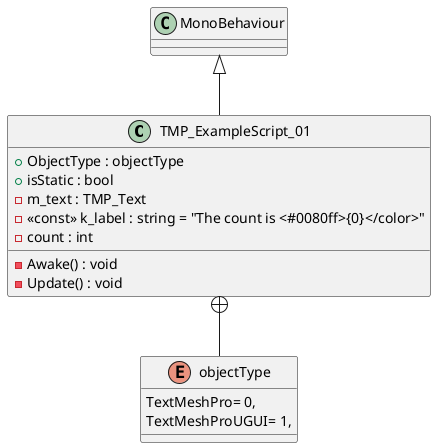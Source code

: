 @startuml
class TMP_ExampleScript_01 {
    + ObjectType : objectType
    + isStatic : bool
    - m_text : TMP_Text
    - <<const>> k_label : string = "The count is <#0080ff>{0&#125;</color>"
    - count : int
    - Awake() : void
    - Update() : void
}
enum objectType {
    TextMeshPro= 0,
    TextMeshProUGUI= 1,
}
MonoBehaviour <|-- TMP_ExampleScript_01
TMP_ExampleScript_01 +-- objectType
@enduml
